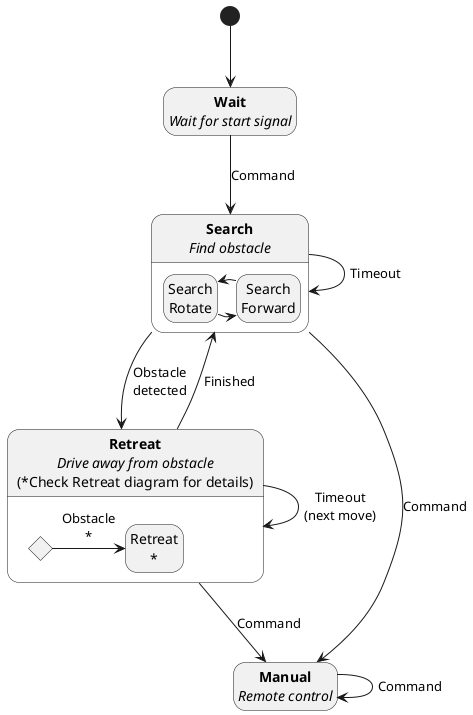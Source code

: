 @startuml StateMachine

hide empty description

[*] --> Wait
state "<b>Wait</b>\n<i>Wait for start signal</i>" as Wait
state "<b>Search</b>\n<i>Find obstacle</i>" as Search
state "<b>Retreat</b>\n<i>Drive away from obstacle</i>\n(*Check Retreat diagram for details)" as Retreat
state "<b>Manual</b>\n<i>Remote control</i>" as Manual

Wait --> Search : Command
Search --> Retreat : Obstacle\ndetected
Search --> Search : Timeout
Search --> Manual : Command
Retreat --> Search : Finished
Retreat --> Retreat : Timeout\n(next move)
Retreat --> Manual : Command
Manual --> Manual : Command

state Search {
    state "Search\nRotate" as Rotate
    state "Search\nForward" as Forward
    Rotate -> Forward
    Forward -> Rotate
}

state Retreat {
    state Obstacle <<choice>>
    state "Retreat\n*" as RetreatState
    Obstacle -> RetreatState : Obstacle\n*
}

@enduml
